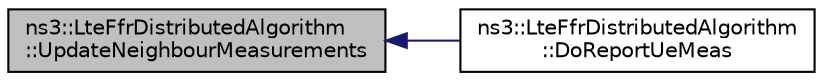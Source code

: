 digraph "ns3::LteFfrDistributedAlgorithm::UpdateNeighbourMeasurements"
{
  edge [fontname="Helvetica",fontsize="10",labelfontname="Helvetica",labelfontsize="10"];
  node [fontname="Helvetica",fontsize="10",shape=record];
  rankdir="LR";
  Node1 [label="ns3::LteFfrDistributedAlgorithm\l::UpdateNeighbourMeasurements",height=0.2,width=0.4,color="black", fillcolor="grey75", style="filled", fontcolor="black"];
  Node1 -> Node2 [dir="back",color="midnightblue",fontsize="10",style="solid"];
  Node2 [label="ns3::LteFfrDistributedAlgorithm\l::DoReportUeMeas",height=0.2,width=0.4,color="black", fillcolor="white", style="filled",URL="$de/d67/classns3_1_1LteFfrDistributedAlgorithm.html#ab56de39fead05b50d0528f2b5404a692",tooltip="Implementation of LteFfrRrcSapProvider::ReportUeMeas. "];
}
